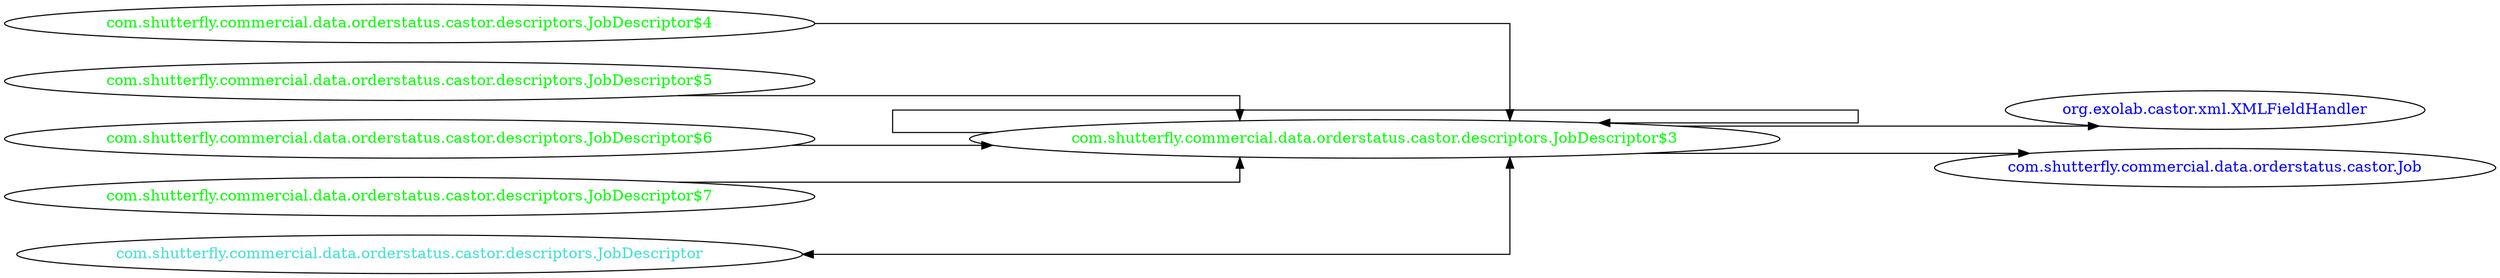 digraph dependencyGraph {
 concentrate=true;
 ranksep="2.0";
 rankdir="LR"; 
 splines="ortho";
"com.shutterfly.commercial.data.orderstatus.castor.descriptors.JobDescriptor$3" [fontcolor="red"];
"org.exolab.castor.xml.XMLFieldHandler" [ fontcolor="blue" ];
"com.shutterfly.commercial.data.orderstatus.castor.descriptors.JobDescriptor$3"->"org.exolab.castor.xml.XMLFieldHandler";
"com.shutterfly.commercial.data.orderstatus.castor.Job" [ fontcolor="blue" ];
"com.shutterfly.commercial.data.orderstatus.castor.descriptors.JobDescriptor$3"->"com.shutterfly.commercial.data.orderstatus.castor.Job";
"com.shutterfly.commercial.data.orderstatus.castor.descriptors.JobDescriptor$3" [ fontcolor="green" ];
"com.shutterfly.commercial.data.orderstatus.castor.descriptors.JobDescriptor$3"->"com.shutterfly.commercial.data.orderstatus.castor.descriptors.JobDescriptor$3";
"com.shutterfly.commercial.data.orderstatus.castor.descriptors.JobDescriptor$4" [ fontcolor="green" ];
"com.shutterfly.commercial.data.orderstatus.castor.descriptors.JobDescriptor$4"->"com.shutterfly.commercial.data.orderstatus.castor.descriptors.JobDescriptor$3";
"com.shutterfly.commercial.data.orderstatus.castor.descriptors.JobDescriptor$5" [ fontcolor="green" ];
"com.shutterfly.commercial.data.orderstatus.castor.descriptors.JobDescriptor$5"->"com.shutterfly.commercial.data.orderstatus.castor.descriptors.JobDescriptor$3";
"com.shutterfly.commercial.data.orderstatus.castor.descriptors.JobDescriptor$6" [ fontcolor="green" ];
"com.shutterfly.commercial.data.orderstatus.castor.descriptors.JobDescriptor$6"->"com.shutterfly.commercial.data.orderstatus.castor.descriptors.JobDescriptor$3";
"com.shutterfly.commercial.data.orderstatus.castor.descriptors.JobDescriptor$7" [ fontcolor="green" ];
"com.shutterfly.commercial.data.orderstatus.castor.descriptors.JobDescriptor$7"->"com.shutterfly.commercial.data.orderstatus.castor.descriptors.JobDescriptor$3";
"com.shutterfly.commercial.data.orderstatus.castor.descriptors.JobDescriptor" [ fontcolor="turquoise" ];
"com.shutterfly.commercial.data.orderstatus.castor.descriptors.JobDescriptor"->"com.shutterfly.commercial.data.orderstatus.castor.descriptors.JobDescriptor$3" [dir=both];
}
